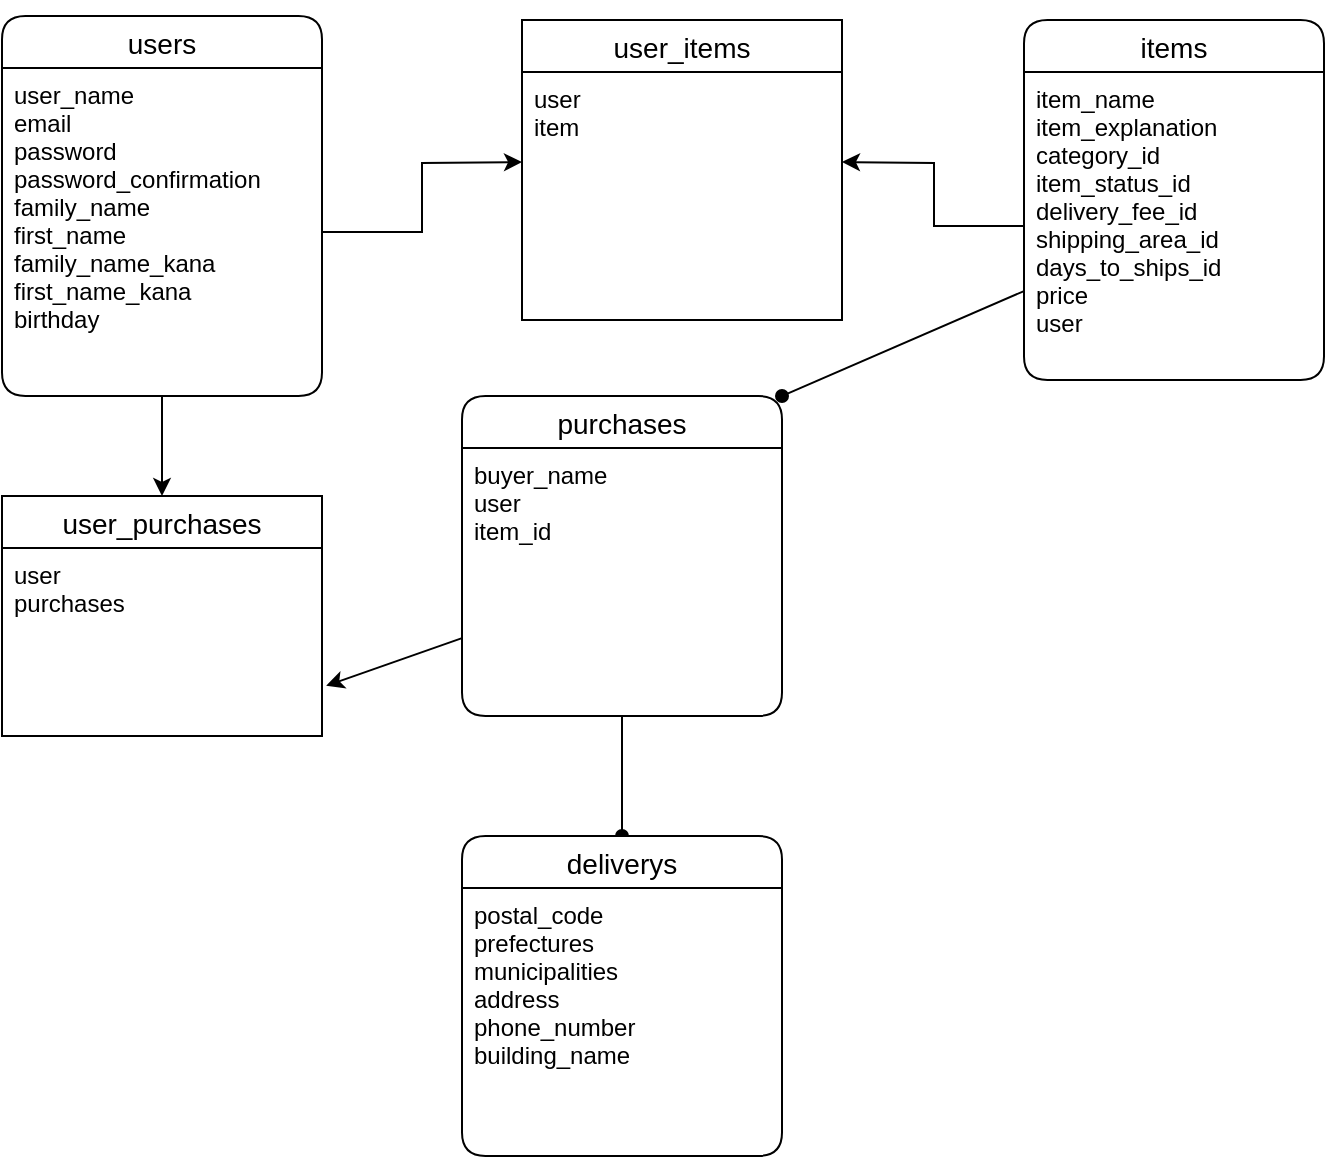 <mxfile version="13.6.5">
    <diagram id="s9VC0jBLGRepwFmhDhCj" name="ER図">
        <mxGraphModel dx="1350" dy="680" grid="1" gridSize="10" guides="1" tooltips="1" connect="1" arrows="1" fold="1" page="1" pageScale="1" pageWidth="827" pageHeight="1169" math="0" shadow="0">
            <root>
                <mxCell id="EHEQRac--1mDbGVyK8xg-0"/>
                <mxCell id="EHEQRac--1mDbGVyK8xg-1" parent="EHEQRac--1mDbGVyK8xg-0"/>
                <mxCell id="lrQ-uHsDvBDe7XlnzT23-16" style="edgeStyle=orthogonalEdgeStyle;orthogonalLoop=1;jettySize=auto;html=1;exitX=0.5;exitY=0;exitDx=0;exitDy=0;" parent="EHEQRac--1mDbGVyK8xg-1" source="lrQ-uHsDvBDe7XlnzT23-12" edge="1">
                    <mxGeometry relative="1" as="geometry">
                        <mxPoint x="150" y="50" as="targetPoint"/>
                    </mxGeometry>
                </mxCell>
                <mxCell id="18" style="edgeStyle=none;rounded=0;orthogonalLoop=1;jettySize=auto;html=1;entryX=0.5;entryY=0;entryDx=0;entryDy=0;" edge="1" parent="EHEQRac--1mDbGVyK8xg-1" source="lrQ-uHsDvBDe7XlnzT23-12" target="13">
                    <mxGeometry relative="1" as="geometry"/>
                </mxCell>
                <mxCell id="lrQ-uHsDvBDe7XlnzT23-12" value="users" style="swimlane;fontStyle=0;childLayout=stackLayout;horizontal=1;startSize=26;horizontalStack=0;resizeParent=1;resizeParentMax=0;resizeLast=0;collapsible=1;marginBottom=0;align=center;fontSize=14;rounded=1;" parent="EHEQRac--1mDbGVyK8xg-1" vertex="1">
                    <mxGeometry x="70" y="40" width="160" height="190" as="geometry"/>
                </mxCell>
                <mxCell id="lrQ-uHsDvBDe7XlnzT23-13" value="user_name&#10;email&#10;password&#10;password_confirmation&#10;family_name&#10;first_name&#10;family_name_kana&#10;first_name_kana&#10;birthday&#10;" style="text;strokeColor=none;fillColor=none;spacingLeft=4;spacingRight=4;overflow=hidden;rotatable=0;points=[[0,0.5],[1,0.5]];portConstraint=eastwest;fontSize=12;rounded=1;" parent="lrQ-uHsDvBDe7XlnzT23-12" vertex="1">
                    <mxGeometry y="26" width="160" height="164" as="geometry"/>
                </mxCell>
                <mxCell id="lrQ-uHsDvBDe7XlnzT23-8" value="items" style="swimlane;fontStyle=0;childLayout=stackLayout;horizontal=1;startSize=26;horizontalStack=0;resizeParent=1;resizeParentMax=0;resizeLast=0;collapsible=1;marginBottom=0;align=center;fontSize=14;rounded=1;" parent="EHEQRac--1mDbGVyK8xg-1" vertex="1">
                    <mxGeometry x="581" y="42" width="150" height="180" as="geometry"/>
                </mxCell>
                <mxCell id="lrQ-uHsDvBDe7XlnzT23-9" value="item_name&#10;item_explanation&#10;category_id&#10;item_status_id&#10;delivery_fee_id&#10;shipping_area_id&#10;days_to_ships_id&#10;price&#10;user&#10;" style="text;strokeColor=none;fillColor=none;spacingLeft=4;spacingRight=4;overflow=hidden;rotatable=0;points=[[0,0.5],[1,0.5]];portConstraint=eastwest;fontSize=12;rounded=1;" parent="lrQ-uHsDvBDe7XlnzT23-8" vertex="1">
                    <mxGeometry y="26" width="150" height="154" as="geometry"/>
                </mxCell>
                <mxCell id="2" style="edgeStyle=none;orthogonalLoop=1;jettySize=auto;html=1;entryX=0.5;entryY=0;entryDx=0;entryDy=0;endArrow=oval;endFill=1;" parent="EHEQRac--1mDbGVyK8xg-1" source="lrQ-uHsDvBDe7XlnzT23-4" target="lrQ-uHsDvBDe7XlnzT23-0" edge="1">
                    <mxGeometry relative="1" as="geometry"/>
                </mxCell>
                <mxCell id="lrQ-uHsDvBDe7XlnzT23-4" value="purchases" style="swimlane;fontStyle=0;childLayout=stackLayout;horizontal=1;startSize=26;horizontalStack=0;resizeParent=1;resizeParentMax=0;resizeLast=0;collapsible=1;marginBottom=0;align=center;fontSize=14;rounded=1;" parent="EHEQRac--1mDbGVyK8xg-1" vertex="1">
                    <mxGeometry x="300" y="230" width="160" height="160" as="geometry"/>
                </mxCell>
                <mxCell id="lrQ-uHsDvBDe7XlnzT23-5" value="buyer_name&#10;user&#10;item_id" style="text;strokeColor=none;fillColor=none;spacingLeft=4;spacingRight=4;overflow=hidden;rotatable=0;points=[[0,0.5],[1,0.5]];portConstraint=eastwest;fontSize=12;rounded=1;" parent="lrQ-uHsDvBDe7XlnzT23-4" vertex="1">
                    <mxGeometry y="26" width="160" height="134" as="geometry"/>
                </mxCell>
                <mxCell id="lrQ-uHsDvBDe7XlnzT23-0" value="deliverys" style="swimlane;fontStyle=0;childLayout=stackLayout;horizontal=1;startSize=26;horizontalStack=0;resizeParent=1;resizeParentMax=0;resizeLast=0;collapsible=1;marginBottom=0;align=center;fontSize=14;rounded=1;" parent="EHEQRac--1mDbGVyK8xg-1" vertex="1">
                    <mxGeometry x="300" y="450" width="160" height="160" as="geometry"/>
                </mxCell>
                <mxCell id="lrQ-uHsDvBDe7XlnzT23-1" value="postal_code&#10;prefectures&#10;municipalities&#10;address&#10;phone_number&#10;building_name" style="text;strokeColor=none;fillColor=none;spacingLeft=4;spacingRight=4;overflow=hidden;rotatable=0;points=[[0,0.5],[1,0.5]];portConstraint=eastwest;fontSize=12;rounded=1;" parent="lrQ-uHsDvBDe7XlnzT23-0" vertex="1">
                    <mxGeometry y="26" width="160" height="134" as="geometry"/>
                </mxCell>
                <mxCell id="5" style="edgeStyle=none;rounded=1;orthogonalLoop=1;jettySize=auto;html=1;entryX=1;entryY=0;entryDx=0;entryDy=0;endArrow=oval;endFill=1;" parent="EHEQRac--1mDbGVyK8xg-1" source="lrQ-uHsDvBDe7XlnzT23-9" target="lrQ-uHsDvBDe7XlnzT23-4" edge="1">
                    <mxGeometry relative="1" as="geometry"/>
                </mxCell>
                <mxCell id="7" value="user_items" style="swimlane;fontStyle=0;childLayout=stackLayout;horizontal=1;startSize=26;horizontalStack=0;resizeParent=1;resizeParentMax=0;resizeLast=0;collapsible=1;marginBottom=0;align=center;fontSize=14;" vertex="1" parent="EHEQRac--1mDbGVyK8xg-1">
                    <mxGeometry x="330" y="42" width="160" height="150" as="geometry"/>
                </mxCell>
                <mxCell id="8" value="user&#10;item" style="text;strokeColor=none;fillColor=none;spacingLeft=4;spacingRight=4;overflow=hidden;rotatable=0;points=[[0,0.5],[1,0.5]];portConstraint=eastwest;fontSize=12;" vertex="1" parent="7">
                    <mxGeometry y="26" width="160" height="124" as="geometry"/>
                </mxCell>
                <mxCell id="11" style="edgeStyle=orthogonalEdgeStyle;rounded=0;orthogonalLoop=1;jettySize=auto;html=1;" edge="1" parent="EHEQRac--1mDbGVyK8xg-1" source="lrQ-uHsDvBDe7XlnzT23-13">
                    <mxGeometry relative="1" as="geometry">
                        <mxPoint x="330" y="113" as="targetPoint"/>
                    </mxGeometry>
                </mxCell>
                <mxCell id="12" style="edgeStyle=orthogonalEdgeStyle;rounded=0;orthogonalLoop=1;jettySize=auto;html=1;entryX=1;entryY=0.5;entryDx=0;entryDy=0;" edge="1" parent="EHEQRac--1mDbGVyK8xg-1" source="lrQ-uHsDvBDe7XlnzT23-9">
                    <mxGeometry relative="1" as="geometry">
                        <mxPoint x="490" y="113" as="targetPoint"/>
                    </mxGeometry>
                </mxCell>
                <mxCell id="13" value="user_purchases" style="swimlane;fontStyle=0;childLayout=stackLayout;horizontal=1;startSize=26;horizontalStack=0;resizeParent=1;resizeParentMax=0;resizeLast=0;collapsible=1;marginBottom=0;align=center;fontSize=14;" vertex="1" parent="EHEQRac--1mDbGVyK8xg-1">
                    <mxGeometry x="70" y="280" width="160" height="120" as="geometry"/>
                </mxCell>
                <mxCell id="14" value="user&#10;purchases" style="text;strokeColor=none;fillColor=none;spacingLeft=4;spacingRight=4;overflow=hidden;rotatable=0;points=[[0,0.5],[1,0.5]];portConstraint=eastwest;fontSize=12;" vertex="1" parent="13">
                    <mxGeometry y="26" width="160" height="94" as="geometry"/>
                </mxCell>
                <mxCell id="19" style="edgeStyle=none;rounded=0;orthogonalLoop=1;jettySize=auto;html=1;entryX=1.013;entryY=0.733;entryDx=0;entryDy=0;entryPerimeter=0;" edge="1" parent="EHEQRac--1mDbGVyK8xg-1" source="lrQ-uHsDvBDe7XlnzT23-5" target="14">
                    <mxGeometry relative="1" as="geometry"/>
                </mxCell>
            </root>
        </mxGraphModel>
    </diagram>
</mxfile>
